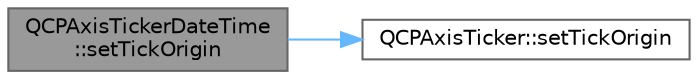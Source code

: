 digraph "QCPAxisTickerDateTime::setTickOrigin"
{
 // LATEX_PDF_SIZE
  bgcolor="transparent";
  edge [fontname=Helvetica,fontsize=10,labelfontname=Helvetica,labelfontsize=10];
  node [fontname=Helvetica,fontsize=10,shape=box,height=0.2,width=0.4];
  rankdir="LR";
  Node1 [label="QCPAxisTickerDateTime\l::setTickOrigin",height=0.2,width=0.4,color="gray40", fillcolor="grey60", style="filled", fontcolor="black",tooltip=" "];
  Node1 -> Node2 [color="steelblue1",style="solid"];
  Node2 [label="QCPAxisTicker::setTickOrigin",height=0.2,width=0.4,color="grey40", fillcolor="white", style="filled",URL="$class_q_c_p_axis_ticker.html#ab509c7e500293bf66a8409f0d7c23943",tooltip=" "];
}

